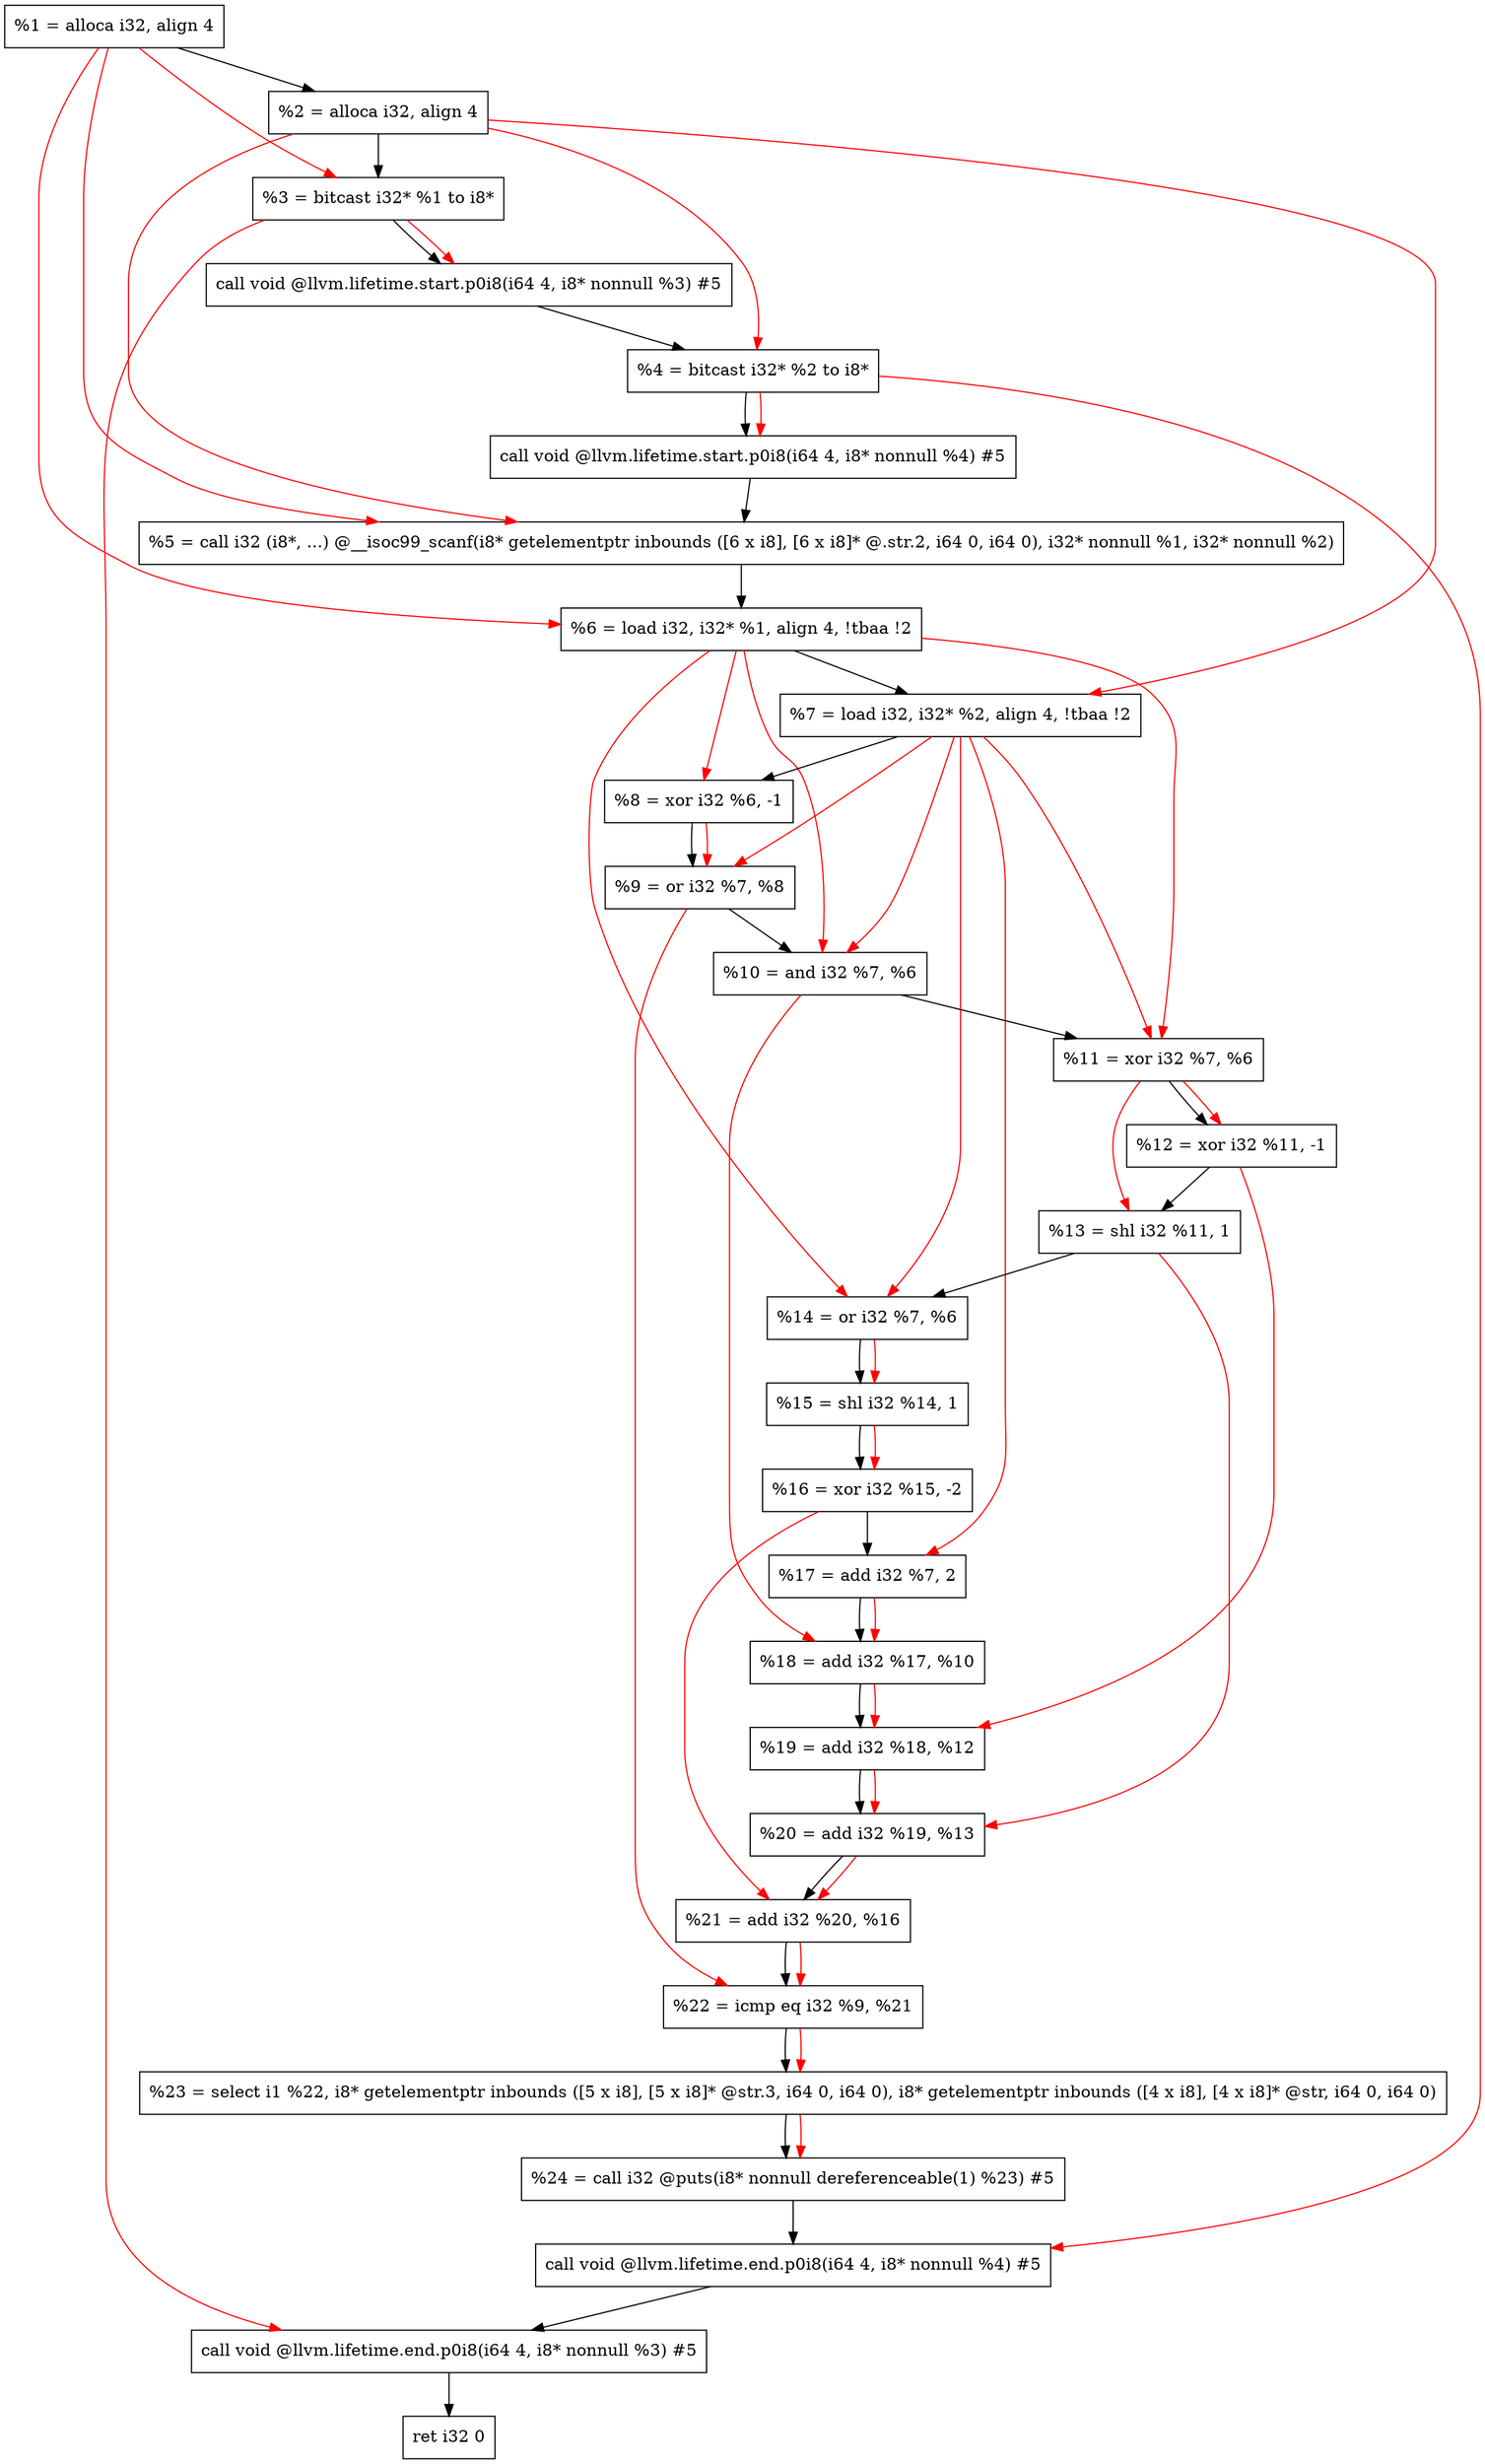 digraph "DFG for'main' function" {
	Node0x22cf758[shape=record, label="  %1 = alloca i32, align 4"];
	Node0x22cf7d8[shape=record, label="  %2 = alloca i32, align 4"];
	Node0x22cf868[shape=record, label="  %3 = bitcast i32* %1 to i8*"];
	Node0x22cfcc8[shape=record, label="  call void @llvm.lifetime.start.p0i8(i64 4, i8* nonnull %3) #5"];
	Node0x22cfda8[shape=record, label="  %4 = bitcast i32* %2 to i8*"];
	Node0x22cfec8[shape=record, label="  call void @llvm.lifetime.start.p0i8(i64 4, i8* nonnull %4) #5"];
	Node0x22d0100[shape=record, label="  %5 = call i32 (i8*, ...) @__isoc99_scanf(i8* getelementptr inbounds ([6 x i8], [6 x i8]* @.str.2, i64 0, i64 0), i32* nonnull %1, i32* nonnull %2)"];
	Node0x22d01b8[shape=record, label="  %6 = load i32, i32* %1, align 4, !tbaa !2"];
	Node0x22d1128[shape=record, label="  %7 = load i32, i32* %2, align 4, !tbaa !2"];
	Node0x22d17b0[shape=record, label="  %8 = xor i32 %6, -1"];
	Node0x22d1820[shape=record, label="  %9 = or i32 %7, %8"];
	Node0x22d1890[shape=record, label="  %10 = and i32 %7, %6"];
	Node0x22d1900[shape=record, label="  %11 = xor i32 %7, %6"];
	Node0x22d1970[shape=record, label="  %12 = xor i32 %11, -1"];
	Node0x22d19e0[shape=record, label="  %13 = shl i32 %11, 1"];
	Node0x22d1a50[shape=record, label="  %14 = or i32 %7, %6"];
	Node0x22d1ac0[shape=record, label="  %15 = shl i32 %14, 1"];
	Node0x22d1b30[shape=record, label="  %16 = xor i32 %15, -2"];
	Node0x22d1ba0[shape=record, label="  %17 = add i32 %7, 2"];
	Node0x22d1c10[shape=record, label="  %18 = add i32 %17, %10"];
	Node0x22d1c80[shape=record, label="  %19 = add i32 %18, %12"];
	Node0x22d1cf0[shape=record, label="  %20 = add i32 %19, %13"];
	Node0x22d1d60[shape=record, label="  %21 = add i32 %20, %16"];
	Node0x22d1dd0[shape=record, label="  %22 = icmp eq i32 %9, %21"];
	Node0x22709d8[shape=record, label="  %23 = select i1 %22, i8* getelementptr inbounds ([5 x i8], [5 x i8]* @str.3, i64 0, i64 0), i8* getelementptr inbounds ([4 x i8], [4 x i8]* @str, i64 0, i64 0)"];
	Node0x22d1e60[shape=record, label="  %24 = call i32 @puts(i8* nonnull dereferenceable(1) %23) #5"];
	Node0x22d20b8[shape=record, label="  call void @llvm.lifetime.end.p0i8(i64 4, i8* nonnull %4) #5"];
	Node0x22d2218[shape=record, label="  call void @llvm.lifetime.end.p0i8(i64 4, i8* nonnull %3) #5"];
	Node0x22d22d8[shape=record, label="  ret i32 0"];
	Node0x22cf758 -> Node0x22cf7d8;
	Node0x22cf7d8 -> Node0x22cf868;
	Node0x22cf868 -> Node0x22cfcc8;
	Node0x22cfcc8 -> Node0x22cfda8;
	Node0x22cfda8 -> Node0x22cfec8;
	Node0x22cfec8 -> Node0x22d0100;
	Node0x22d0100 -> Node0x22d01b8;
	Node0x22d01b8 -> Node0x22d1128;
	Node0x22d1128 -> Node0x22d17b0;
	Node0x22d17b0 -> Node0x22d1820;
	Node0x22d1820 -> Node0x22d1890;
	Node0x22d1890 -> Node0x22d1900;
	Node0x22d1900 -> Node0x22d1970;
	Node0x22d1970 -> Node0x22d19e0;
	Node0x22d19e0 -> Node0x22d1a50;
	Node0x22d1a50 -> Node0x22d1ac0;
	Node0x22d1ac0 -> Node0x22d1b30;
	Node0x22d1b30 -> Node0x22d1ba0;
	Node0x22d1ba0 -> Node0x22d1c10;
	Node0x22d1c10 -> Node0x22d1c80;
	Node0x22d1c80 -> Node0x22d1cf0;
	Node0x22d1cf0 -> Node0x22d1d60;
	Node0x22d1d60 -> Node0x22d1dd0;
	Node0x22d1dd0 -> Node0x22709d8;
	Node0x22709d8 -> Node0x22d1e60;
	Node0x22d1e60 -> Node0x22d20b8;
	Node0x22d20b8 -> Node0x22d2218;
	Node0x22d2218 -> Node0x22d22d8;
edge [color=red]
	Node0x22cf758 -> Node0x22cf868;
	Node0x22cf868 -> Node0x22cfcc8;
	Node0x22cf7d8 -> Node0x22cfda8;
	Node0x22cfda8 -> Node0x22cfec8;
	Node0x22cf758 -> Node0x22d0100;
	Node0x22cf7d8 -> Node0x22d0100;
	Node0x22cf758 -> Node0x22d01b8;
	Node0x22cf7d8 -> Node0x22d1128;
	Node0x22d01b8 -> Node0x22d17b0;
	Node0x22d1128 -> Node0x22d1820;
	Node0x22d17b0 -> Node0x22d1820;
	Node0x22d1128 -> Node0x22d1890;
	Node0x22d01b8 -> Node0x22d1890;
	Node0x22d1128 -> Node0x22d1900;
	Node0x22d01b8 -> Node0x22d1900;
	Node0x22d1900 -> Node0x22d1970;
	Node0x22d1900 -> Node0x22d19e0;
	Node0x22d1128 -> Node0x22d1a50;
	Node0x22d01b8 -> Node0x22d1a50;
	Node0x22d1a50 -> Node0x22d1ac0;
	Node0x22d1ac0 -> Node0x22d1b30;
	Node0x22d1128 -> Node0x22d1ba0;
	Node0x22d1ba0 -> Node0x22d1c10;
	Node0x22d1890 -> Node0x22d1c10;
	Node0x22d1c10 -> Node0x22d1c80;
	Node0x22d1970 -> Node0x22d1c80;
	Node0x22d1c80 -> Node0x22d1cf0;
	Node0x22d19e0 -> Node0x22d1cf0;
	Node0x22d1cf0 -> Node0x22d1d60;
	Node0x22d1b30 -> Node0x22d1d60;
	Node0x22d1820 -> Node0x22d1dd0;
	Node0x22d1d60 -> Node0x22d1dd0;
	Node0x22d1dd0 -> Node0x22709d8;
	Node0x22709d8 -> Node0x22d1e60;
	Node0x22cfda8 -> Node0x22d20b8;
	Node0x22cf868 -> Node0x22d2218;
}
